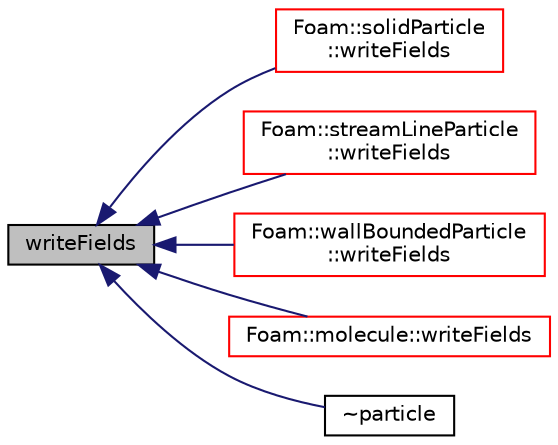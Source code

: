 digraph "writeFields"
{
  bgcolor="transparent";
  edge [fontname="Helvetica",fontsize="10",labelfontname="Helvetica",labelfontsize="10"];
  node [fontname="Helvetica",fontsize="10",shape=record];
  rankdir="LR";
  Node1 [label="writeFields",height=0.2,width=0.4,color="black", fillcolor="grey75", style="filled", fontcolor="black"];
  Node1 -> Node2 [dir="back",color="midnightblue",fontsize="10",style="solid",fontname="Helvetica"];
  Node2 [label="Foam::solidParticle\l::writeFields",height=0.2,width=0.4,color="red",URL="$a02438.html#ae8ec839877d43a55d64c270034768f28"];
  Node1 -> Node3 [dir="back",color="midnightblue",fontsize="10",style="solid",fontname="Helvetica"];
  Node3 [label="Foam::streamLineParticle\l::writeFields",height=0.2,width=0.4,color="red",URL="$a02526.html#a0fcb040c7c92b8688ec467a198591e80",tooltip="Write. "];
  Node1 -> Node4 [dir="back",color="midnightblue",fontsize="10",style="solid",fontname="Helvetica"];
  Node4 [label="Foam::wallBoundedParticle\l::writeFields",height=0.2,width=0.4,color="red",URL="$a02923.html#a4b6c8e48b13c9a29be2b1141c69b7277",tooltip="Write. "];
  Node1 -> Node5 [dir="back",color="midnightblue",fontsize="10",style="solid",fontname="Helvetica"];
  Node5 [label="Foam::molecule::writeFields",height=0.2,width=0.4,color="red",URL="$a01553.html#aa4b4162953822603a8cfb0ee3ca761c0"];
  Node1 -> Node6 [dir="back",color="midnightblue",fontsize="10",style="solid",fontname="Helvetica"];
  Node6 [label="~particle",height=0.2,width=0.4,color="black",URL="$a01812.html#a21cc76910d09c0550f6ce9f2ed3b2f52",tooltip="Destructor. "];
}
